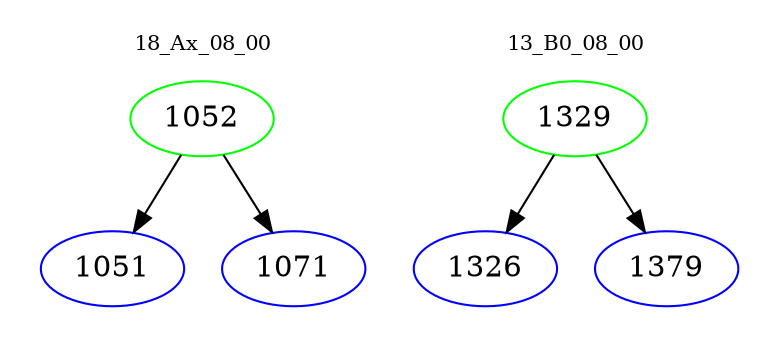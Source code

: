 digraph{
subgraph cluster_0 {
color = white
label = "18_Ax_08_00";
fontsize=10;
T0_1052 [label="1052", color="green"]
T0_1052 -> T0_1051 [color="black"]
T0_1051 [label="1051", color="blue"]
T0_1052 -> T0_1071 [color="black"]
T0_1071 [label="1071", color="blue"]
}
subgraph cluster_1 {
color = white
label = "13_B0_08_00";
fontsize=10;
T1_1329 [label="1329", color="green"]
T1_1329 -> T1_1326 [color="black"]
T1_1326 [label="1326", color="blue"]
T1_1329 -> T1_1379 [color="black"]
T1_1379 [label="1379", color="blue"]
}
}
